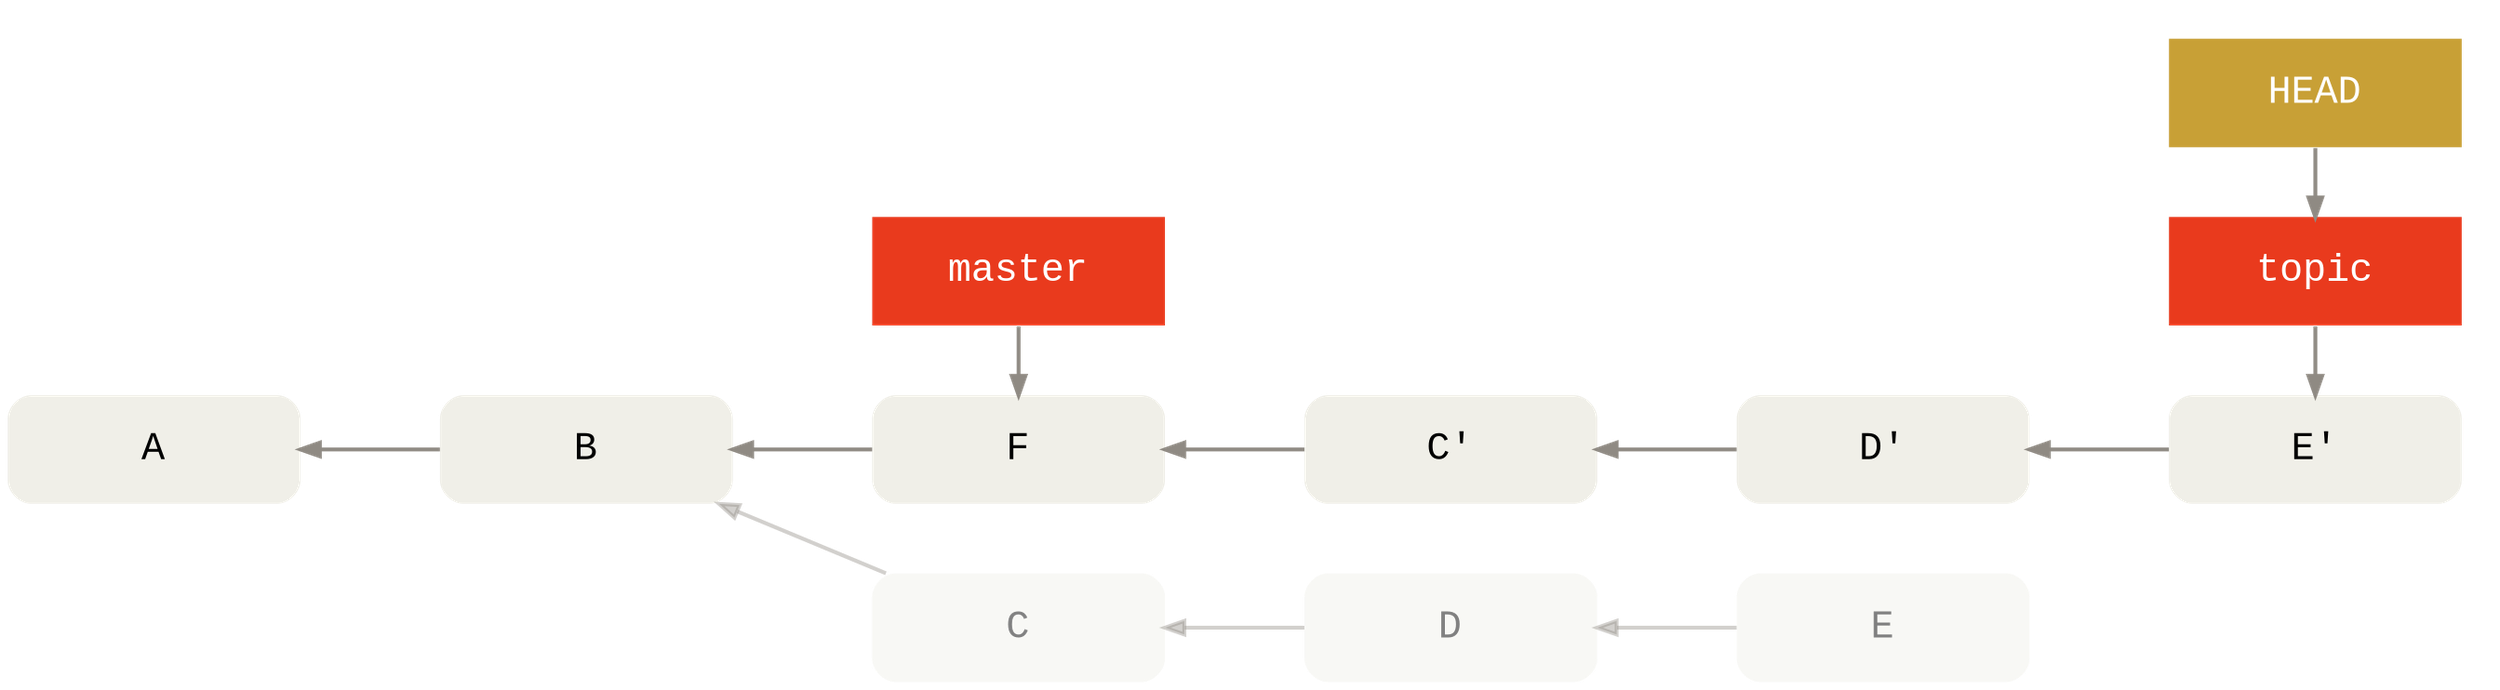 digraph Git {
  bgcolor="transparent"

  rankdir=LR
  ranksep=1
  nodesep=.5

  edge [color="#8f8a83"
        penwidth=2
        dir="back"]
  node [shape=box
        fontname="Menlo, Monaco, Consolas, Lucida Console, Courier New, monospace"
        fontsize=20
        margin=".2,.23"
        width=2.1
        penwidth=0]

  node [style="rounded,filled"
        fillcolor="#f0efe8"]
  node [group=master]
  Cr [label="C'"]
  Dr [label="D'"]
  Er [label="E'"]
  A -> B -> F -> Cr -> Dr -> Er

  node [style="filled"
        fontcolor="#ffffff"
        fillcolor="#e93a1d"]
  HEAD [fillcolor="#c8a036"]

  subgraph cluster_topic {
    color=invis
    {
      rank=same
      Er -> topic -> HEAD
    }
  }

  subgraph cluster_master {
    color=invis
    {
      rank=same
      F -> master
    }
  }

  node [style="rounded,filled"
        group=topic
        fillcolor="#f0efe864"
        fontcolor="#7f7f7f"]
  edge [color="#8f8a8364"]
  B -> C -> D -> E
}
